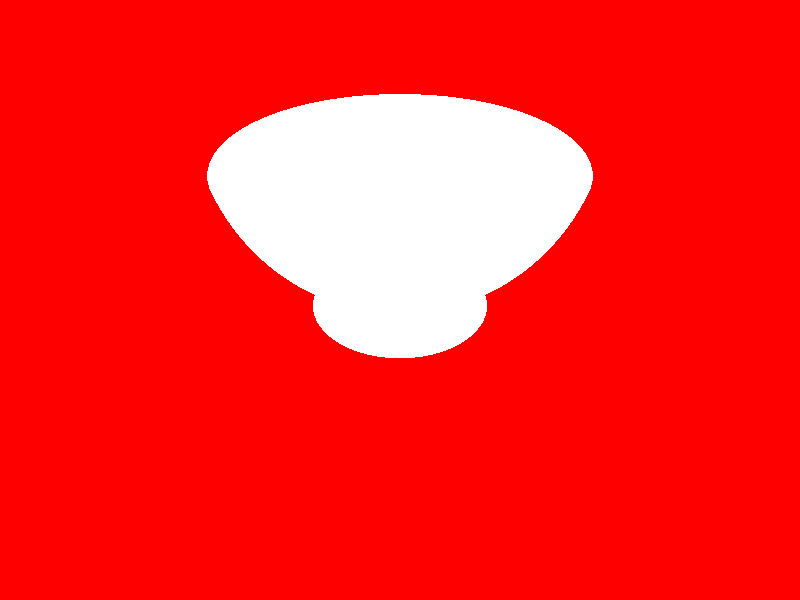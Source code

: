 #include "colors.inc"
// La posicion de la camara
camera {
 location <3,10,13>
 look_at <0,0,0>
}
// Punto de luz
light_source {
 <0,100,-60>
 color rgb <1,1,1> // White
}

plane {
    y, 0
    pigment {Red}
}


#declare base_bowl =
union {
    //Base sides
    difference {
        torus { 4, 2 pigment{White transmit 1}translate <0,0.1,0>}
        torus { 5, 2.825} 
    }
    //Base bottom
    cylinder { <0,-0.69,0>, <0,-0.68,0>, 2.119}   
} 

#declare bowl =
union {
    //Base
    object {base_bowl scale <1,0.6,1>} 
    //Semisphere
    union{        
        intersection {
            sphere { <0,4.5,0>, 4.5  } 
            plane { y, 3.5 pigment{White transmit 1}}
            translate <0,0.08,0>
        }
        intersection {
            sphere { <0,4.5,0>, 4.4 }
            plane { y, 3.5 pigment{White transmit 1}}
            translate <0,0.08,0> 
        }    
        torus { 4.335, 0.047 translate <0,3.58,0>}
    }
}

object {
    bowl 
    translate <0,0.66,0>
    pigment {White}
    finish{
        ambient 0.3
        brilliance 0.7
        specular 0.9
        phong 0.9
        phong_size 150
        reflection 0.03
        metallic
 
    }
}